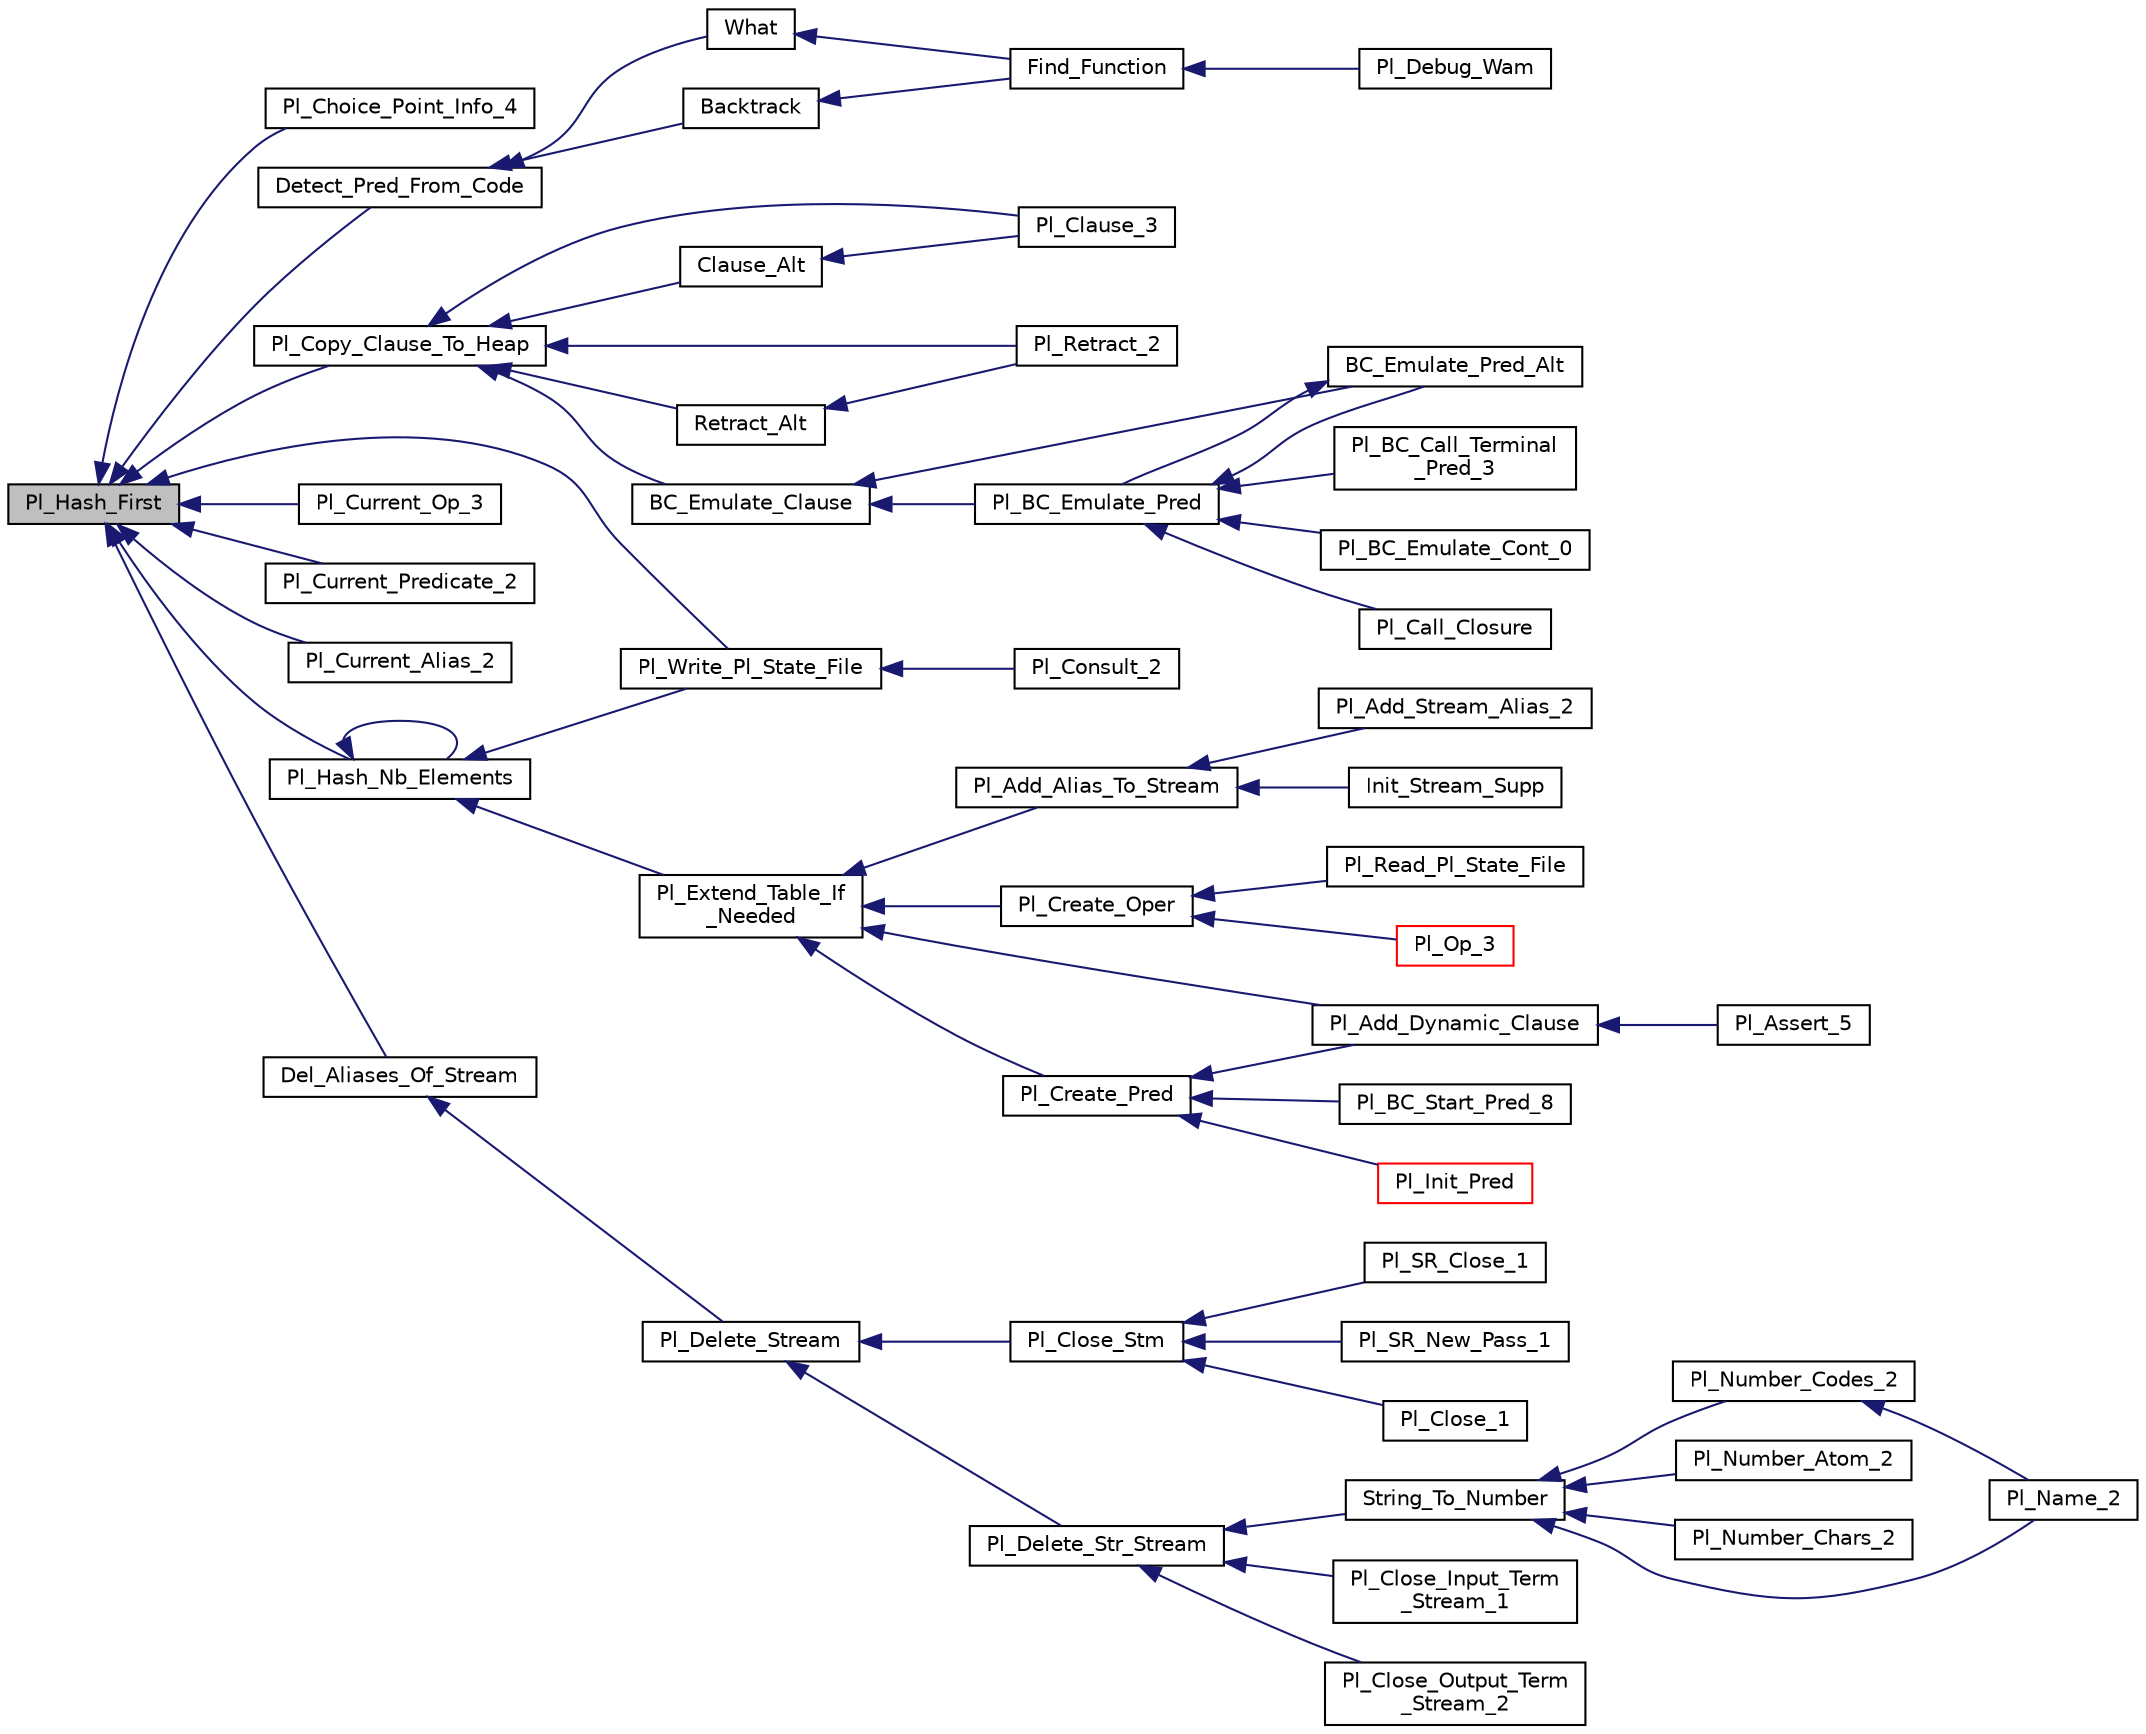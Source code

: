 digraph "Pl_Hash_First"
{
  edge [fontname="Helvetica",fontsize="10",labelfontname="Helvetica",labelfontsize="10"];
  node [fontname="Helvetica",fontsize="10",shape=record];
  rankdir="LR";
  Node1 [label="Pl_Hash_First",height=0.2,width=0.4,color="black", fillcolor="grey75", style="filled", fontcolor="black"];
  Node1 -> Node2 [dir="back",color="midnightblue",fontsize="10",style="solid"];
  Node2 [label="Pl_Choice_Point_Info_4",height=0.2,width=0.4,color="black", fillcolor="white", style="filled",URL="$debugger__c_8c.html#a398c300e47cda82b625339d9e45532ae"];
  Node1 -> Node3 [dir="back",color="midnightblue",fontsize="10",style="solid"];
  Node3 [label="Detect_Pred_From_Code",height=0.2,width=0.4,color="black", fillcolor="white", style="filled",URL="$debugger__c_8c.html#a18add4a6c08f3e15fb3de2afb0af65dc"];
  Node3 -> Node4 [dir="back",color="midnightblue",fontsize="10",style="solid"];
  Node4 [label="What",height=0.2,width=0.4,color="black", fillcolor="white", style="filled",URL="$debugger__c_8c.html#ae3548d2718c3c51e01cbf3aa9752ce17"];
  Node4 -> Node5 [dir="back",color="midnightblue",fontsize="10",style="solid"];
  Node5 [label="Find_Function",height=0.2,width=0.4,color="black", fillcolor="white", style="filled",URL="$debugger__c_8c.html#ae03520aa896def6dd036699b888bd0ef"];
  Node5 -> Node6 [dir="back",color="midnightblue",fontsize="10",style="solid"];
  Node6 [label="Pl_Debug_Wam",height=0.2,width=0.4,color="black", fillcolor="white", style="filled",URL="$debugger__c_8c.html#a11e816a7993314a8e53789bac9a67f53"];
  Node3 -> Node7 [dir="back",color="midnightblue",fontsize="10",style="solid"];
  Node7 [label="Backtrack",height=0.2,width=0.4,color="black", fillcolor="white", style="filled",URL="$debugger__c_8c.html#af0c1c2a7e6feb8d41802e2e984dec8e3"];
  Node7 -> Node5 [dir="back",color="midnightblue",fontsize="10",style="solid"];
  Node1 -> Node8 [dir="back",color="midnightblue",fontsize="10",style="solid"];
  Node8 [label="Pl_Copy_Clause_To_Heap",height=0.2,width=0.4,color="black", fillcolor="white", style="filled",URL="$dynam__supp_8h.html#afed2b2b3d8c4223c1ddddc6d4813b247"];
  Node8 -> Node9 [dir="back",color="midnightblue",fontsize="10",style="solid"];
  Node9 [label="Pl_Clause_3",height=0.2,width=0.4,color="black", fillcolor="white", style="filled",URL="$assert__c_8c.html#a8515a7d3fed2843f6596cff3dcf0b19a"];
  Node8 -> Node10 [dir="back",color="midnightblue",fontsize="10",style="solid"];
  Node10 [label="Clause_Alt",height=0.2,width=0.4,color="black", fillcolor="white", style="filled",URL="$assert__c_8c.html#af37b99f42612cf9fd1ad31623af56671"];
  Node10 -> Node9 [dir="back",color="midnightblue",fontsize="10",style="solid"];
  Node8 -> Node11 [dir="back",color="midnightblue",fontsize="10",style="solid"];
  Node11 [label="Pl_Retract_2",height=0.2,width=0.4,color="black", fillcolor="white", style="filled",URL="$assert__c_8c.html#a3bb1c6a0ff26397bf50be7d9c49d64a6"];
  Node8 -> Node12 [dir="back",color="midnightblue",fontsize="10",style="solid"];
  Node12 [label="Retract_Alt",height=0.2,width=0.4,color="black", fillcolor="white", style="filled",URL="$assert__c_8c.html#a0cac80d0ad5b9e80b1cc0b5014541ed2"];
  Node12 -> Node11 [dir="back",color="midnightblue",fontsize="10",style="solid"];
  Node8 -> Node13 [dir="back",color="midnightblue",fontsize="10",style="solid"];
  Node13 [label="BC_Emulate_Clause",height=0.2,width=0.4,color="black", fillcolor="white", style="filled",URL="$bc__supp_8c.html#a77ff26a73bb5736aff1d2c5d97400be5"];
  Node13 -> Node14 [dir="back",color="midnightblue",fontsize="10",style="solid"];
  Node14 [label="Pl_BC_Emulate_Pred",height=0.2,width=0.4,color="black", fillcolor="white", style="filled",URL="$bc__supp_8h.html#a8a045e53639fe083b9e018f119e754e4"];
  Node14 -> Node15 [dir="back",color="midnightblue",fontsize="10",style="solid"];
  Node15 [label="Pl_BC_Call_Terminal\l_Pred_3",height=0.2,width=0.4,color="black", fillcolor="white", style="filled",URL="$bc__supp_8c.html#a972dcf547f043fb0988173c77a2f521f"];
  Node14 -> Node16 [dir="back",color="midnightblue",fontsize="10",style="solid"];
  Node16 [label="BC_Emulate_Pred_Alt",height=0.2,width=0.4,color="black", fillcolor="white", style="filled",URL="$bc__supp_8c.html#af5eb08f345855ac14975d4366243dbc5"];
  Node16 -> Node14 [dir="back",color="midnightblue",fontsize="10",style="solid"];
  Node14 -> Node17 [dir="back",color="midnightblue",fontsize="10",style="solid"];
  Node17 [label="Pl_BC_Emulate_Cont_0",height=0.2,width=0.4,color="black", fillcolor="white", style="filled",URL="$bc__supp_8c.html#a3eaaadb92bd63dd9a3f63436a81a3dcc"];
  Node14 -> Node18 [dir="back",color="midnightblue",fontsize="10",style="solid"];
  Node18 [label="Pl_Call_Closure",height=0.2,width=0.4,color="black", fillcolor="white", style="filled",URL="$call__args__c_8c.html#af6fb473d73263063c7c2361e4c6a8981"];
  Node13 -> Node16 [dir="back",color="midnightblue",fontsize="10",style="solid"];
  Node1 -> Node19 [dir="back",color="midnightblue",fontsize="10",style="solid"];
  Node19 [label="Pl_Write_Pl_State_File",height=0.2,width=0.4,color="black", fillcolor="white", style="filled",URL="$flag__supp_8h.html#aae6ead01f35ccaa6a4c453aeadc1f5ef"];
  Node19 -> Node20 [dir="back",color="midnightblue",fontsize="10",style="solid"];
  Node20 [label="Pl_Consult_2",height=0.2,width=0.4,color="black", fillcolor="white", style="filled",URL="$consult__c_8c.html#a1aeea9f76cdfe478ce18d2262b45f36a"];
  Node1 -> Node21 [dir="back",color="midnightblue",fontsize="10",style="solid"];
  Node21 [label="Pl_Current_Op_3",height=0.2,width=0.4,color="black", fillcolor="white", style="filled",URL="$oper__c_8c.html#a099914cf4fc257810bb36b374d702e80"];
  Node1 -> Node22 [dir="back",color="midnightblue",fontsize="10",style="solid"];
  Node22 [label="Pl_Current_Predicate_2",height=0.2,width=0.4,color="black", fillcolor="white", style="filled",URL="$pred__c_8c.html#ab08452f7e5490d7047b2f4a842ecd943"];
  Node1 -> Node23 [dir="back",color="midnightblue",fontsize="10",style="solid"];
  Node23 [label="Pl_Current_Alias_2",height=0.2,width=0.4,color="black", fillcolor="white", style="filled",URL="$stream__c_8c.html#a1ed531369714c0718703dfe2f168b2ed"];
  Node1 -> Node24 [dir="back",color="midnightblue",fontsize="10",style="solid"];
  Node24 [label="Del_Aliases_Of_Stream",height=0.2,width=0.4,color="black", fillcolor="white", style="filled",URL="$stream__supp_8c.html#a9e4588a205d05662c8a95435631bbabc"];
  Node24 -> Node25 [dir="back",color="midnightblue",fontsize="10",style="solid"];
  Node25 [label="Pl_Delete_Stream",height=0.2,width=0.4,color="black", fillcolor="white", style="filled",URL="$stream__supp_8h.html#ada95549b17c11bebd2aa07585a16936f"];
  Node25 -> Node26 [dir="back",color="midnightblue",fontsize="10",style="solid"];
  Node26 [label="Pl_Close_Stm",height=0.2,width=0.4,color="black", fillcolor="white", style="filled",URL="$stream__supp_8h.html#a01dbc066c1deba3a188650ba699b7f01"];
  Node26 -> Node27 [dir="back",color="midnightblue",fontsize="10",style="solid"];
  Node27 [label="Pl_SR_Close_1",height=0.2,width=0.4,color="black", fillcolor="white", style="filled",URL="$src__rdr__c_8c.html#a9bd17edd807337f25b335d86f826e75d"];
  Node26 -> Node28 [dir="back",color="midnightblue",fontsize="10",style="solid"];
  Node28 [label="Pl_SR_New_Pass_1",height=0.2,width=0.4,color="black", fillcolor="white", style="filled",URL="$src__rdr__c_8c.html#a260024335c542b6e1dacb6252ab5e1cc"];
  Node26 -> Node29 [dir="back",color="midnightblue",fontsize="10",style="solid"];
  Node29 [label="Pl_Close_1",height=0.2,width=0.4,color="black", fillcolor="white", style="filled",URL="$stream__c_8c.html#a4c24c2f444575a196cc4a5be2e687743"];
  Node25 -> Node30 [dir="back",color="midnightblue",fontsize="10",style="solid"];
  Node30 [label="Pl_Delete_Str_Stream",height=0.2,width=0.4,color="black", fillcolor="white", style="filled",URL="$stream__supp_8h.html#ae738b1f1a01cc31e1d06d244b2b28831"];
  Node30 -> Node31 [dir="back",color="midnightblue",fontsize="10",style="solid"];
  Node31 [label="String_To_Number",height=0.2,width=0.4,color="black", fillcolor="white", style="filled",URL="$atom__c_8c.html#a45d43288afc4447eb5e8a1bced9fd5a3"];
  Node31 -> Node32 [dir="back",color="midnightblue",fontsize="10",style="solid"];
  Node32 [label="Pl_Number_Atom_2",height=0.2,width=0.4,color="black", fillcolor="white", style="filled",URL="$atom__c_8c.html#adc47dd028d6500b7136923c50fb7f0ab"];
  Node31 -> Node33 [dir="back",color="midnightblue",fontsize="10",style="solid"];
  Node33 [label="Pl_Number_Chars_2",height=0.2,width=0.4,color="black", fillcolor="white", style="filled",URL="$atom__c_8c.html#a227fc472d79309e81af1f91e7e236951"];
  Node31 -> Node34 [dir="back",color="midnightblue",fontsize="10",style="solid"];
  Node34 [label="Pl_Number_Codes_2",height=0.2,width=0.4,color="black", fillcolor="white", style="filled",URL="$atom__c_8c.html#ae89fe3df220d385008f49c583dc41d32"];
  Node34 -> Node35 [dir="back",color="midnightblue",fontsize="10",style="solid"];
  Node35 [label="Pl_Name_2",height=0.2,width=0.4,color="black", fillcolor="white", style="filled",URL="$atom__c_8c.html#af3d13cb1d0fbb3208789ea87cf806fdb"];
  Node31 -> Node35 [dir="back",color="midnightblue",fontsize="10",style="solid"];
  Node30 -> Node36 [dir="back",color="midnightblue",fontsize="10",style="solid"];
  Node36 [label="Pl_Close_Input_Term\l_Stream_1",height=0.2,width=0.4,color="black", fillcolor="white", style="filled",URL="$stream__c_8c.html#a8b751483479b30807efdda8bd1664c5b"];
  Node30 -> Node37 [dir="back",color="midnightblue",fontsize="10",style="solid"];
  Node37 [label="Pl_Close_Output_Term\l_Stream_2",height=0.2,width=0.4,color="black", fillcolor="white", style="filled",URL="$stream__c_8c.html#a1f13fab2c67dc519c098795427b0cc02"];
  Node1 -> Node38 [dir="back",color="midnightblue",fontsize="10",style="solid"];
  Node38 [label="Pl_Hash_Nb_Elements",height=0.2,width=0.4,color="black", fillcolor="white", style="filled",URL="$hash_8h.html#a8c963a8a2962687a4f80a908981d3b9a"];
  Node38 -> Node19 [dir="back",color="midnightblue",fontsize="10",style="solid"];
  Node38 -> Node38 [dir="back",color="midnightblue",fontsize="10",style="solid"];
  Node38 -> Node39 [dir="back",color="midnightblue",fontsize="10",style="solid"];
  Node39 [label="Pl_Extend_Table_If\l_Needed",height=0.2,width=0.4,color="black", fillcolor="white", style="filled",URL="$misc_8h.html#a623a56eb127eb18ff99bc4737ebc100b"];
  Node39 -> Node40 [dir="back",color="midnightblue",fontsize="10",style="solid"];
  Node40 [label="Pl_Add_Dynamic_Clause",height=0.2,width=0.4,color="black", fillcolor="white", style="filled",URL="$dynam__supp_8h.html#ac515f897a0c90f972786f9d16a14ddd5"];
  Node40 -> Node41 [dir="back",color="midnightblue",fontsize="10",style="solid"];
  Node41 [label="Pl_Assert_5",height=0.2,width=0.4,color="black", fillcolor="white", style="filled",URL="$assert__c_8c.html#a797deea264dcd97e69d345f7f1e189aa"];
  Node39 -> Node42 [dir="back",color="midnightblue",fontsize="10",style="solid"];
  Node42 [label="Pl_Add_Alias_To_Stream",height=0.2,width=0.4,color="black", fillcolor="white", style="filled",URL="$stream__supp_8h.html#a68baecf1476b95a7cb8890662eb22567"];
  Node42 -> Node43 [dir="back",color="midnightblue",fontsize="10",style="solid"];
  Node43 [label="Pl_Add_Stream_Alias_2",height=0.2,width=0.4,color="black", fillcolor="white", style="filled",URL="$stream__c_8c.html#ace3c9e531ef6f560a00d1a4bdcb21eb9"];
  Node42 -> Node44 [dir="back",color="midnightblue",fontsize="10",style="solid"];
  Node44 [label="Init_Stream_Supp",height=0.2,width=0.4,color="black", fillcolor="white", style="filled",URL="$stream__supp_8c.html#a46a2de744d0ab922af4d2edc06e1ac48"];
  Node39 -> Node45 [dir="back",color="midnightblue",fontsize="10",style="solid"];
  Node45 [label="Pl_Create_Oper",height=0.2,width=0.4,color="black", fillcolor="white", style="filled",URL="$oper_8h.html#aaea6f69a5ed64f5abc47f0abdfe0ee10"];
  Node45 -> Node46 [dir="back",color="midnightblue",fontsize="10",style="solid"];
  Node46 [label="Pl_Read_Pl_State_File",height=0.2,width=0.4,color="black", fillcolor="white", style="filled",URL="$flag__supp_8h.html#a6fb80438bca5ea3a8626da474b5111bc"];
  Node45 -> Node47 [dir="back",color="midnightblue",fontsize="10",style="solid"];
  Node47 [label="Pl_Op_3",height=0.2,width=0.4,color="red", fillcolor="white", style="filled",URL="$src__rdr__c_8c.html#ae6dc2db598921d7de3ef556682930cfd"];
  Node39 -> Node48 [dir="back",color="midnightblue",fontsize="10",style="solid"];
  Node48 [label="Pl_Create_Pred",height=0.2,width=0.4,color="black", fillcolor="white", style="filled",URL="$pred_8h.html#a43f9afc5dcfc6f9c1f8205024c2be46a"];
  Node48 -> Node49 [dir="back",color="midnightblue",fontsize="10",style="solid"];
  Node49 [label="Pl_BC_Start_Pred_8",height=0.2,width=0.4,color="black", fillcolor="white", style="filled",URL="$bc__supp_8c.html#a78d4c74e8773ebb5cf2245f265114542"];
  Node48 -> Node40 [dir="back",color="midnightblue",fontsize="10",style="solid"];
  Node48 -> Node50 [dir="back",color="midnightblue",fontsize="10",style="solid"];
  Node50 [label="Pl_Init_Pred",height=0.2,width=0.4,color="red", fillcolor="white", style="filled",URL="$pred_8h.html#aa0fb875bb38ef710cad2276c7c843dc0"];
}
